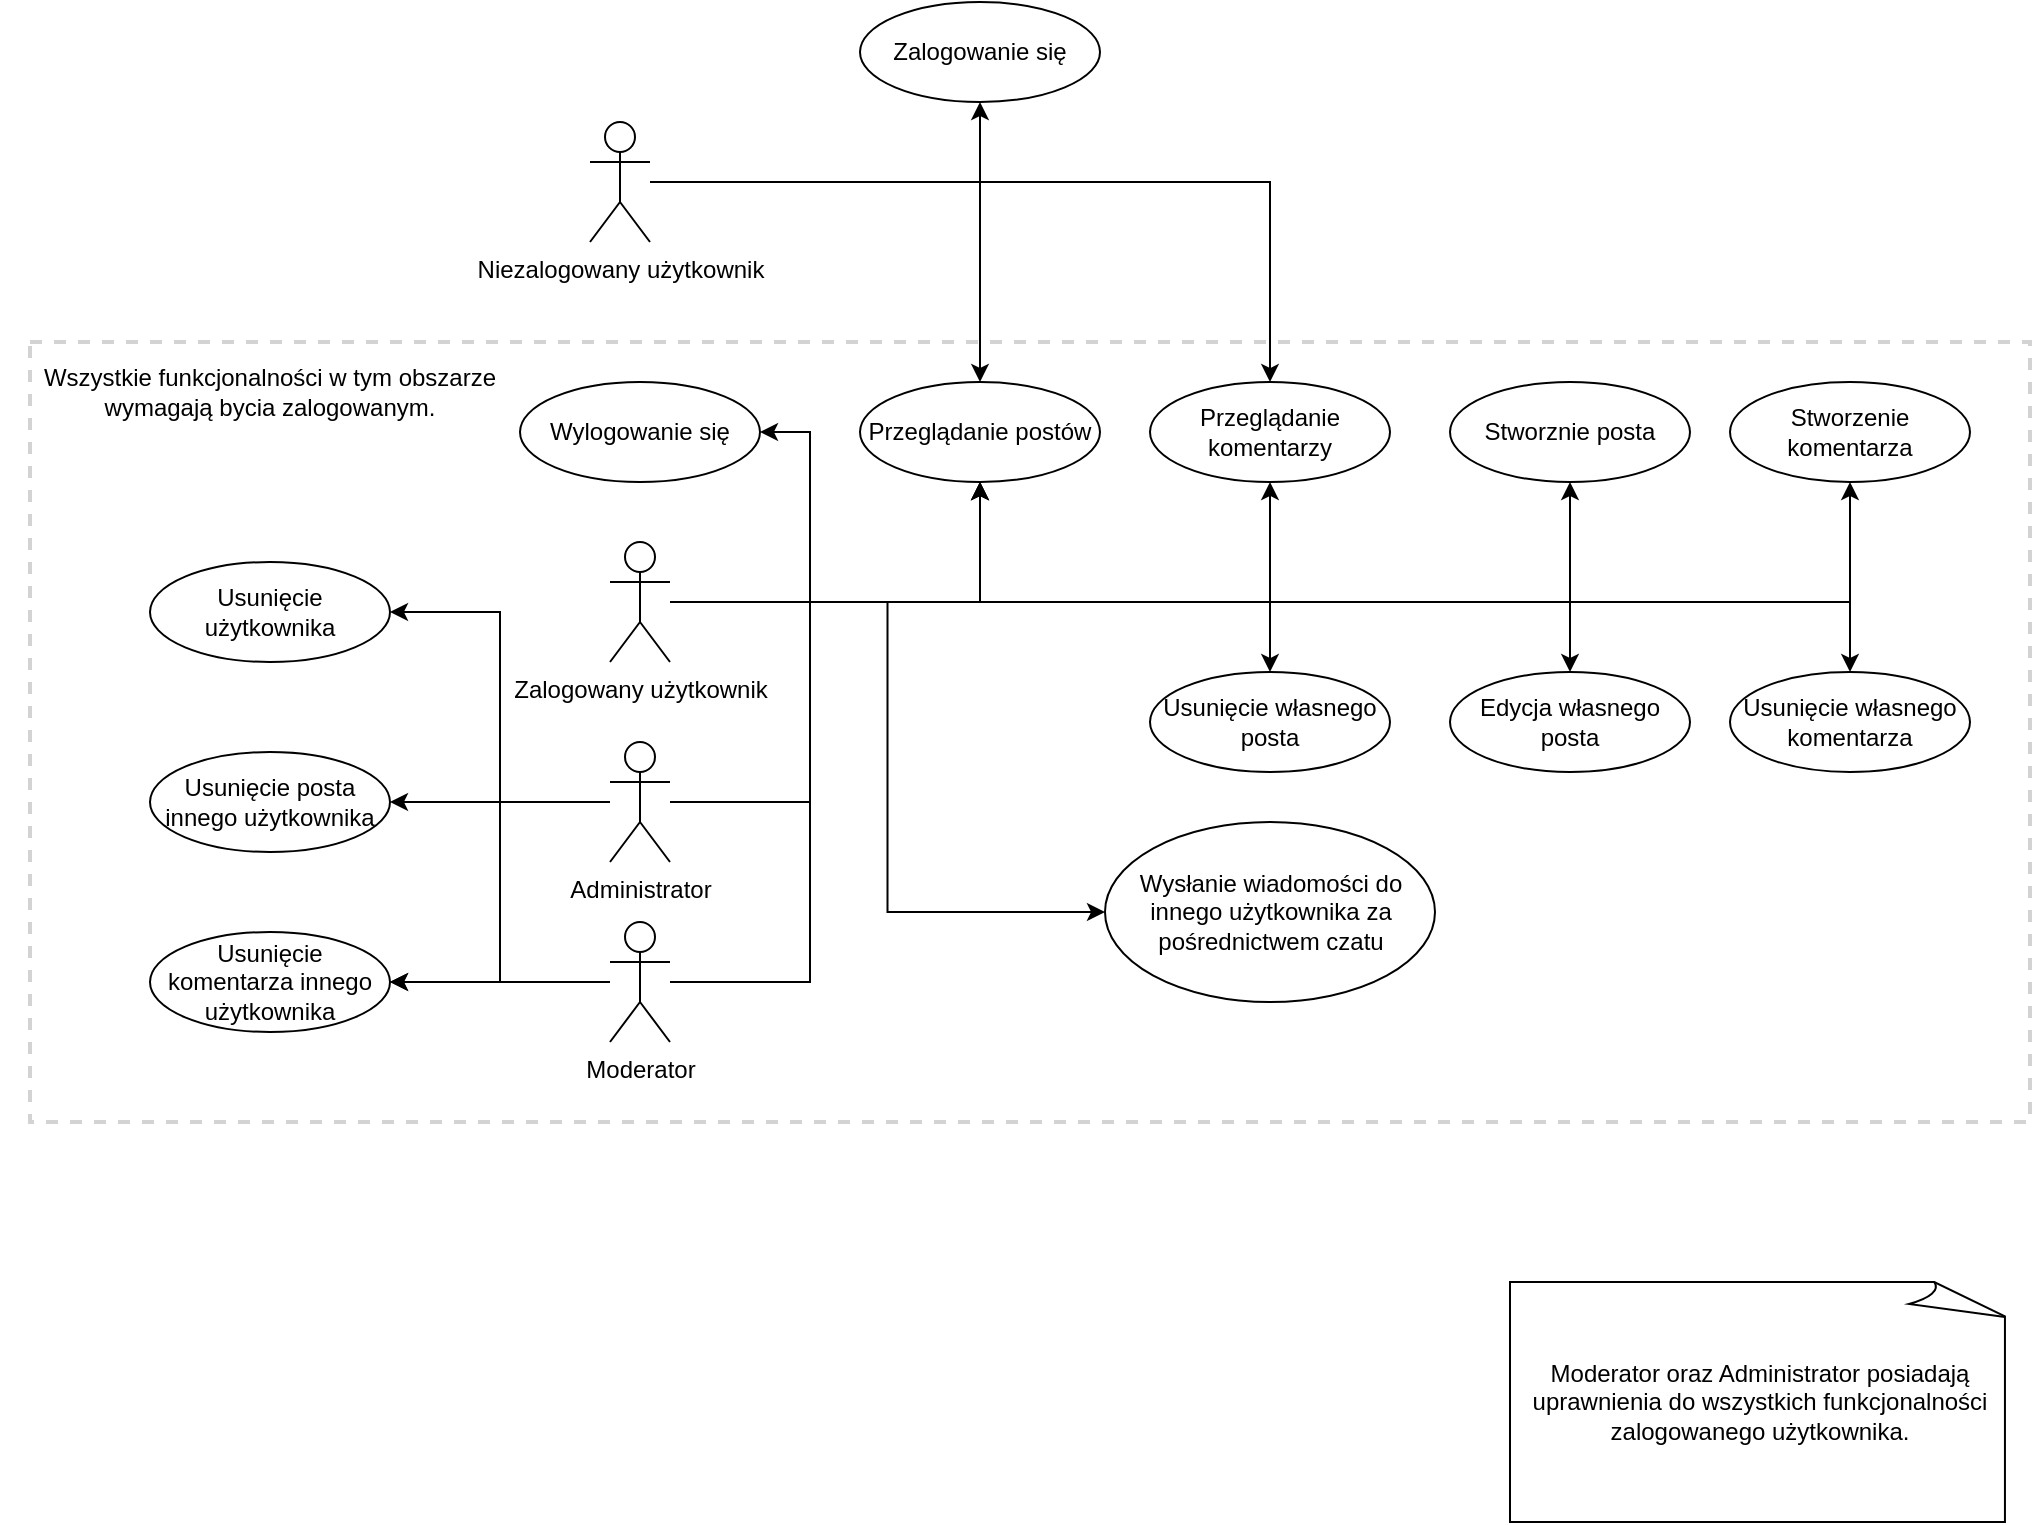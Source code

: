 <mxfile version="28.2.7">
  <diagram name="Strona-1" id="_F1ITJ8noyagQ5atvGh4">
    <mxGraphModel dx="2485" dy="638" grid="1" gridSize="10" guides="1" tooltips="1" connect="1" arrows="1" fold="1" page="1" pageScale="1" pageWidth="827" pageHeight="1169" math="0" shadow="0">
      <root>
        <mxCell id="0" />
        <mxCell id="1" parent="0" />
        <mxCell id="VOd6qsCjv6AZuIN5jcSB-44" value="" style="rounded=0;whiteSpace=wrap;html=1;fillColor=none;strokeColor=light-dark(#D3D3D3,#DADADA);strokeWidth=2;dashed=1;" vertex="1" parent="1">
          <mxGeometry x="-200" y="420" width="1000" height="390" as="geometry" />
        </mxCell>
        <mxCell id="VOd6qsCjv6AZuIN5jcSB-7" style="edgeStyle=orthogonalEdgeStyle;rounded=0;orthogonalLoop=1;jettySize=auto;html=1;" edge="1" parent="1" source="VOd6qsCjv6AZuIN5jcSB-1" target="VOd6qsCjv6AZuIN5jcSB-5">
          <mxGeometry relative="1" as="geometry" />
        </mxCell>
        <mxCell id="VOd6qsCjv6AZuIN5jcSB-8" style="edgeStyle=orthogonalEdgeStyle;rounded=0;orthogonalLoop=1;jettySize=auto;html=1;entryX=0.5;entryY=0;entryDx=0;entryDy=0;" edge="1" parent="1" source="VOd6qsCjv6AZuIN5jcSB-1" target="VOd6qsCjv6AZuIN5jcSB-6">
          <mxGeometry relative="1" as="geometry">
            <Array as="points">
              <mxPoint x="420" y="340" />
            </Array>
          </mxGeometry>
        </mxCell>
        <mxCell id="VOd6qsCjv6AZuIN5jcSB-48" style="edgeStyle=orthogonalEdgeStyle;rounded=0;orthogonalLoop=1;jettySize=auto;html=1;entryX=0.5;entryY=1;entryDx=0;entryDy=0;" edge="1" parent="1" source="VOd6qsCjv6AZuIN5jcSB-1" target="VOd6qsCjv6AZuIN5jcSB-47">
          <mxGeometry relative="1" as="geometry" />
        </mxCell>
        <mxCell id="VOd6qsCjv6AZuIN5jcSB-1" value="Niezalogowany użytkownik&lt;div&gt;&lt;br&gt;&lt;/div&gt;" style="shape=umlActor;verticalLabelPosition=bottom;verticalAlign=top;html=1;outlineConnect=0;" vertex="1" parent="1">
          <mxGeometry x="80" y="310" width="30" height="60" as="geometry" />
        </mxCell>
        <mxCell id="VOd6qsCjv6AZuIN5jcSB-10" style="edgeStyle=orthogonalEdgeStyle;rounded=0;orthogonalLoop=1;jettySize=auto;html=1;entryX=0.5;entryY=1;entryDx=0;entryDy=0;" edge="1" parent="1" source="VOd6qsCjv6AZuIN5jcSB-2" target="VOd6qsCjv6AZuIN5jcSB-5">
          <mxGeometry relative="1" as="geometry" />
        </mxCell>
        <mxCell id="VOd6qsCjv6AZuIN5jcSB-11" style="edgeStyle=orthogonalEdgeStyle;rounded=0;orthogonalLoop=1;jettySize=auto;html=1;entryX=0.5;entryY=1;entryDx=0;entryDy=0;curved=0;" edge="1" parent="1" source="VOd6qsCjv6AZuIN5jcSB-2" target="VOd6qsCjv6AZuIN5jcSB-6">
          <mxGeometry relative="1" as="geometry" />
        </mxCell>
        <mxCell id="VOd6qsCjv6AZuIN5jcSB-21" style="edgeStyle=orthogonalEdgeStyle;rounded=0;orthogonalLoop=1;jettySize=auto;html=1;entryX=0.5;entryY=1;entryDx=0;entryDy=0;" edge="1" parent="1" source="VOd6qsCjv6AZuIN5jcSB-2" target="VOd6qsCjv6AZuIN5jcSB-17">
          <mxGeometry relative="1" as="geometry" />
        </mxCell>
        <mxCell id="VOd6qsCjv6AZuIN5jcSB-22" style="edgeStyle=orthogonalEdgeStyle;rounded=0;orthogonalLoop=1;jettySize=auto;html=1;entryX=0.5;entryY=1;entryDx=0;entryDy=0;" edge="1" parent="1" source="VOd6qsCjv6AZuIN5jcSB-2" target="VOd6qsCjv6AZuIN5jcSB-18">
          <mxGeometry relative="1" as="geometry" />
        </mxCell>
        <mxCell id="VOd6qsCjv6AZuIN5jcSB-27" style="edgeStyle=orthogonalEdgeStyle;rounded=0;orthogonalLoop=1;jettySize=auto;html=1;" edge="1" parent="1" source="VOd6qsCjv6AZuIN5jcSB-2" target="VOd6qsCjv6AZuIN5jcSB-26">
          <mxGeometry relative="1" as="geometry" />
        </mxCell>
        <mxCell id="VOd6qsCjv6AZuIN5jcSB-29" style="edgeStyle=orthogonalEdgeStyle;rounded=0;orthogonalLoop=1;jettySize=auto;html=1;" edge="1" parent="1" source="VOd6qsCjv6AZuIN5jcSB-2" target="VOd6qsCjv6AZuIN5jcSB-28">
          <mxGeometry relative="1" as="geometry" />
        </mxCell>
        <mxCell id="VOd6qsCjv6AZuIN5jcSB-31" style="edgeStyle=orthogonalEdgeStyle;rounded=0;orthogonalLoop=1;jettySize=auto;html=1;" edge="1" parent="1" source="VOd6qsCjv6AZuIN5jcSB-2" target="VOd6qsCjv6AZuIN5jcSB-30">
          <mxGeometry relative="1" as="geometry" />
        </mxCell>
        <mxCell id="VOd6qsCjv6AZuIN5jcSB-33" style="edgeStyle=orthogonalEdgeStyle;rounded=0;orthogonalLoop=1;jettySize=auto;html=1;entryX=0;entryY=0.5;entryDx=0;entryDy=0;" edge="1" parent="1" source="VOd6qsCjv6AZuIN5jcSB-2" target="VOd6qsCjv6AZuIN5jcSB-32">
          <mxGeometry relative="1" as="geometry" />
        </mxCell>
        <mxCell id="VOd6qsCjv6AZuIN5jcSB-51" style="edgeStyle=orthogonalEdgeStyle;rounded=0;orthogonalLoop=1;jettySize=auto;html=1;entryX=1;entryY=0.5;entryDx=0;entryDy=0;" edge="1" parent="1" source="VOd6qsCjv6AZuIN5jcSB-2" target="VOd6qsCjv6AZuIN5jcSB-49">
          <mxGeometry relative="1" as="geometry">
            <Array as="points">
              <mxPoint x="190" y="550" />
              <mxPoint x="190" y="465" />
            </Array>
          </mxGeometry>
        </mxCell>
        <mxCell id="VOd6qsCjv6AZuIN5jcSB-2" value="Zalogowany użytkownik&lt;div&gt;&lt;br&gt;&lt;/div&gt;" style="shape=umlActor;verticalLabelPosition=bottom;verticalAlign=top;html=1;outlineConnect=0;" vertex="1" parent="1">
          <mxGeometry x="90" y="520" width="30" height="60" as="geometry" />
        </mxCell>
        <mxCell id="VOd6qsCjv6AZuIN5jcSB-35" style="edgeStyle=orthogonalEdgeStyle;rounded=0;orthogonalLoop=1;jettySize=auto;html=1;" edge="1" parent="1" source="VOd6qsCjv6AZuIN5jcSB-3" target="VOd6qsCjv6AZuIN5jcSB-5">
          <mxGeometry relative="1" as="geometry">
            <Array as="points">
              <mxPoint x="190" y="740" />
              <mxPoint x="190" y="550" />
              <mxPoint x="275" y="550" />
            </Array>
          </mxGeometry>
        </mxCell>
        <mxCell id="VOd6qsCjv6AZuIN5jcSB-39" style="edgeStyle=orthogonalEdgeStyle;rounded=0;orthogonalLoop=1;jettySize=auto;html=1;" edge="1" parent="1" source="VOd6qsCjv6AZuIN5jcSB-3" target="VOd6qsCjv6AZuIN5jcSB-38">
          <mxGeometry relative="1" as="geometry" />
        </mxCell>
        <mxCell id="VOd6qsCjv6AZuIN5jcSB-3" value="&lt;div&gt;Moderator&lt;/div&gt;" style="shape=umlActor;verticalLabelPosition=bottom;verticalAlign=top;html=1;outlineConnect=0;" vertex="1" parent="1">
          <mxGeometry x="90" y="710" width="30" height="60" as="geometry" />
        </mxCell>
        <mxCell id="VOd6qsCjv6AZuIN5jcSB-34" style="edgeStyle=orthogonalEdgeStyle;rounded=0;orthogonalLoop=1;jettySize=auto;html=1;" edge="1" parent="1" source="VOd6qsCjv6AZuIN5jcSB-4" target="VOd6qsCjv6AZuIN5jcSB-5">
          <mxGeometry relative="1" as="geometry">
            <Array as="points">
              <mxPoint x="190" y="650" />
              <mxPoint x="190" y="550" />
              <mxPoint x="275" y="550" />
            </Array>
          </mxGeometry>
        </mxCell>
        <mxCell id="VOd6qsCjv6AZuIN5jcSB-37" style="edgeStyle=orthogonalEdgeStyle;rounded=0;orthogonalLoop=1;jettySize=auto;html=1;" edge="1" parent="1" source="VOd6qsCjv6AZuIN5jcSB-4" target="VOd6qsCjv6AZuIN5jcSB-36">
          <mxGeometry relative="1" as="geometry" />
        </mxCell>
        <mxCell id="VOd6qsCjv6AZuIN5jcSB-40" style="edgeStyle=orthogonalEdgeStyle;rounded=0;orthogonalLoop=1;jettySize=auto;html=1;entryX=1;entryY=0.5;entryDx=0;entryDy=0;" edge="1" parent="1" source="VOd6qsCjv6AZuIN5jcSB-4" target="VOd6qsCjv6AZuIN5jcSB-38">
          <mxGeometry relative="1" as="geometry" />
        </mxCell>
        <mxCell id="VOd6qsCjv6AZuIN5jcSB-43" style="edgeStyle=orthogonalEdgeStyle;rounded=0;orthogonalLoop=1;jettySize=auto;html=1;entryX=1;entryY=0.5;entryDx=0;entryDy=0;" edge="1" parent="1" source="VOd6qsCjv6AZuIN5jcSB-4" target="VOd6qsCjv6AZuIN5jcSB-42">
          <mxGeometry relative="1" as="geometry" />
        </mxCell>
        <mxCell id="VOd6qsCjv6AZuIN5jcSB-4" value="&lt;div&gt;Administrator&lt;/div&gt;" style="shape=umlActor;verticalLabelPosition=bottom;verticalAlign=top;html=1;outlineConnect=0;" vertex="1" parent="1">
          <mxGeometry x="90" y="620" width="30" height="60" as="geometry" />
        </mxCell>
        <mxCell id="VOd6qsCjv6AZuIN5jcSB-5" value="Przeglądanie postów" style="ellipse;whiteSpace=wrap;html=1;" vertex="1" parent="1">
          <mxGeometry x="215" y="440" width="120" height="50" as="geometry" />
        </mxCell>
        <mxCell id="VOd6qsCjv6AZuIN5jcSB-6" value="Przeglądanie komentarzy" style="ellipse;whiteSpace=wrap;html=1;" vertex="1" parent="1">
          <mxGeometry x="360" y="440" width="120" height="50" as="geometry" />
        </mxCell>
        <mxCell id="VOd6qsCjv6AZuIN5jcSB-17" value="Stworznie posta" style="ellipse;whiteSpace=wrap;html=1;" vertex="1" parent="1">
          <mxGeometry x="510" y="440" width="120" height="50" as="geometry" />
        </mxCell>
        <mxCell id="VOd6qsCjv6AZuIN5jcSB-18" value="Stworzenie komentarza" style="ellipse;whiteSpace=wrap;html=1;" vertex="1" parent="1">
          <mxGeometry x="650" y="440" width="120" height="50" as="geometry" />
        </mxCell>
        <mxCell id="VOd6qsCjv6AZuIN5jcSB-25" value="Moderator oraz Administrator posiadają uprawnienia do wszystkich funkcjonalności zalogowanego użytkownika." style="whiteSpace=wrap;html=1;shape=mxgraph.basic.document" vertex="1" parent="1">
          <mxGeometry x="540" y="890" width="250" height="120" as="geometry" />
        </mxCell>
        <mxCell id="VOd6qsCjv6AZuIN5jcSB-26" value="Edycja własnego posta" style="ellipse;whiteSpace=wrap;html=1;" vertex="1" parent="1">
          <mxGeometry x="510" y="585" width="120" height="50" as="geometry" />
        </mxCell>
        <mxCell id="VOd6qsCjv6AZuIN5jcSB-28" value="Usunięcie własnego posta" style="ellipse;whiteSpace=wrap;html=1;" vertex="1" parent="1">
          <mxGeometry x="360" y="585" width="120" height="50" as="geometry" />
        </mxCell>
        <mxCell id="VOd6qsCjv6AZuIN5jcSB-30" value="Usunięcie własnego komentarza" style="ellipse;whiteSpace=wrap;html=1;" vertex="1" parent="1">
          <mxGeometry x="650" y="585" width="120" height="50" as="geometry" />
        </mxCell>
        <mxCell id="VOd6qsCjv6AZuIN5jcSB-32" value="Wysłanie wiadomości do innego użytkownika za pośrednictwem czatu" style="ellipse;whiteSpace=wrap;html=1;" vertex="1" parent="1">
          <mxGeometry x="337.5" y="660" width="165" height="90" as="geometry" />
        </mxCell>
        <mxCell id="VOd6qsCjv6AZuIN5jcSB-36" value="Usunięcie posta innego użytkownika" style="ellipse;whiteSpace=wrap;html=1;" vertex="1" parent="1">
          <mxGeometry x="-140" y="625" width="120" height="50" as="geometry" />
        </mxCell>
        <mxCell id="VOd6qsCjv6AZuIN5jcSB-38" value="Usunięcie komentarza innego użytkownika" style="ellipse;whiteSpace=wrap;html=1;" vertex="1" parent="1">
          <mxGeometry x="-140" y="715" width="120" height="50" as="geometry" />
        </mxCell>
        <mxCell id="VOd6qsCjv6AZuIN5jcSB-42" value="Usunięcie użytkownika" style="ellipse;whiteSpace=wrap;html=1;" vertex="1" parent="1">
          <mxGeometry x="-140" y="530" width="120" height="50" as="geometry" />
        </mxCell>
        <mxCell id="VOd6qsCjv6AZuIN5jcSB-46" value="Wszystkie funkcjonalności w tym obszarze wymagają bycia zalogowanym." style="text;html=1;whiteSpace=wrap;strokeColor=none;fillColor=none;align=center;verticalAlign=middle;rounded=0;" vertex="1" parent="1">
          <mxGeometry x="-215" y="430" width="270" height="30" as="geometry" />
        </mxCell>
        <mxCell id="VOd6qsCjv6AZuIN5jcSB-47" value="Zalogowanie się" style="ellipse;whiteSpace=wrap;html=1;" vertex="1" parent="1">
          <mxGeometry x="215" y="250" width="120" height="50" as="geometry" />
        </mxCell>
        <mxCell id="VOd6qsCjv6AZuIN5jcSB-49" value="Wylogowanie się" style="ellipse;whiteSpace=wrap;html=1;" vertex="1" parent="1">
          <mxGeometry x="45" y="440" width="120" height="50" as="geometry" />
        </mxCell>
      </root>
    </mxGraphModel>
  </diagram>
</mxfile>
